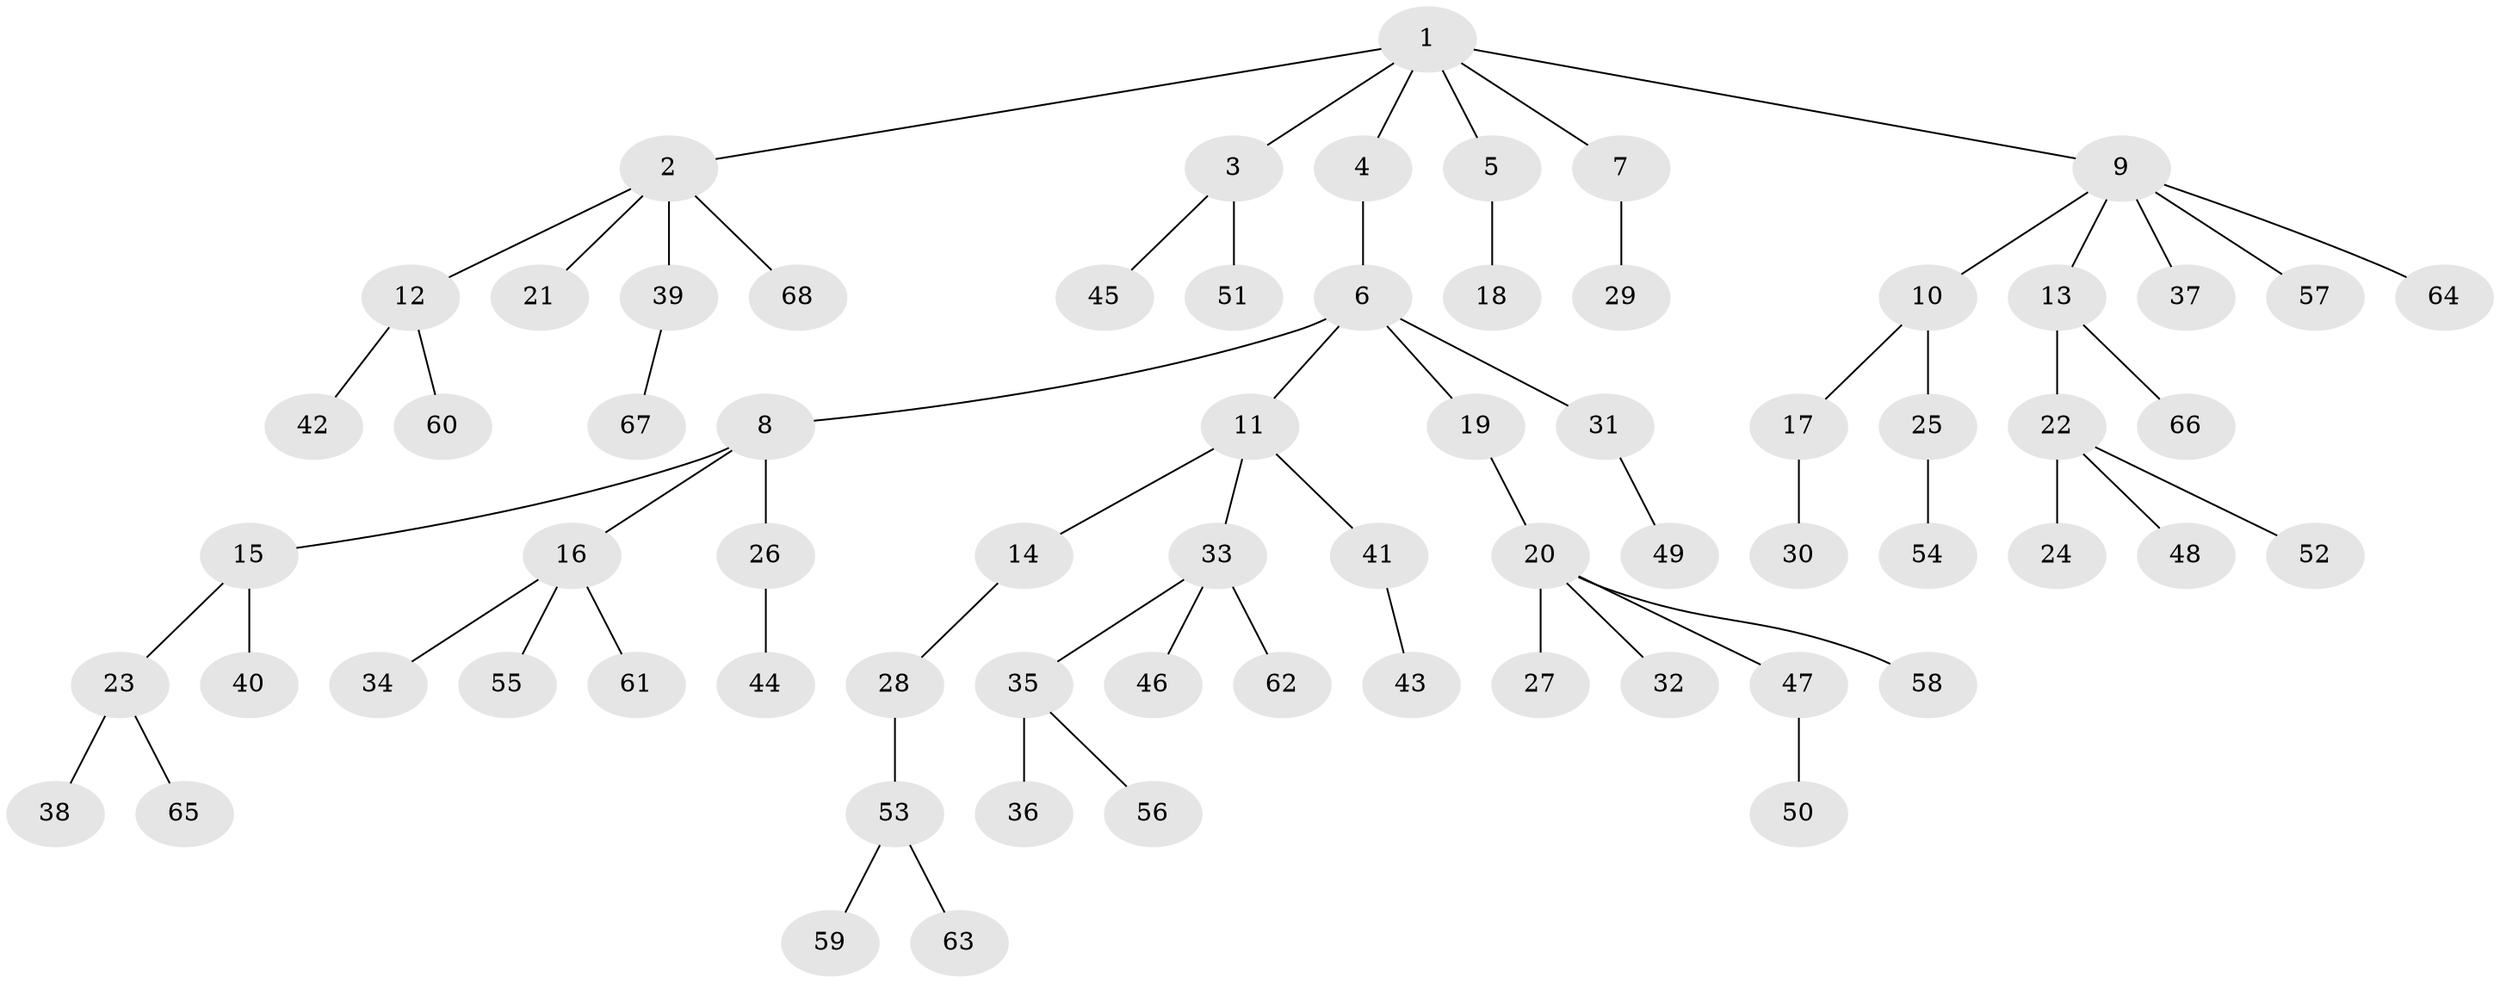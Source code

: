 // coarse degree distribution, {6: 0.024390243902439025, 5: 0.04878048780487805, 4: 0.04878048780487805, 1: 0.5365853658536586, 2: 0.1951219512195122, 3: 0.14634146341463414}
// Generated by graph-tools (version 1.1) at 2025/37/03/04/25 23:37:29]
// undirected, 68 vertices, 67 edges
graph export_dot {
  node [color=gray90,style=filled];
  1;
  2;
  3;
  4;
  5;
  6;
  7;
  8;
  9;
  10;
  11;
  12;
  13;
  14;
  15;
  16;
  17;
  18;
  19;
  20;
  21;
  22;
  23;
  24;
  25;
  26;
  27;
  28;
  29;
  30;
  31;
  32;
  33;
  34;
  35;
  36;
  37;
  38;
  39;
  40;
  41;
  42;
  43;
  44;
  45;
  46;
  47;
  48;
  49;
  50;
  51;
  52;
  53;
  54;
  55;
  56;
  57;
  58;
  59;
  60;
  61;
  62;
  63;
  64;
  65;
  66;
  67;
  68;
  1 -- 2;
  1 -- 3;
  1 -- 4;
  1 -- 5;
  1 -- 7;
  1 -- 9;
  2 -- 12;
  2 -- 21;
  2 -- 39;
  2 -- 68;
  3 -- 45;
  3 -- 51;
  4 -- 6;
  5 -- 18;
  6 -- 8;
  6 -- 11;
  6 -- 19;
  6 -- 31;
  7 -- 29;
  8 -- 15;
  8 -- 16;
  8 -- 26;
  9 -- 10;
  9 -- 13;
  9 -- 37;
  9 -- 57;
  9 -- 64;
  10 -- 17;
  10 -- 25;
  11 -- 14;
  11 -- 33;
  11 -- 41;
  12 -- 42;
  12 -- 60;
  13 -- 22;
  13 -- 66;
  14 -- 28;
  15 -- 23;
  15 -- 40;
  16 -- 34;
  16 -- 55;
  16 -- 61;
  17 -- 30;
  19 -- 20;
  20 -- 27;
  20 -- 32;
  20 -- 47;
  20 -- 58;
  22 -- 24;
  22 -- 48;
  22 -- 52;
  23 -- 38;
  23 -- 65;
  25 -- 54;
  26 -- 44;
  28 -- 53;
  31 -- 49;
  33 -- 35;
  33 -- 46;
  33 -- 62;
  35 -- 36;
  35 -- 56;
  39 -- 67;
  41 -- 43;
  47 -- 50;
  53 -- 59;
  53 -- 63;
}
